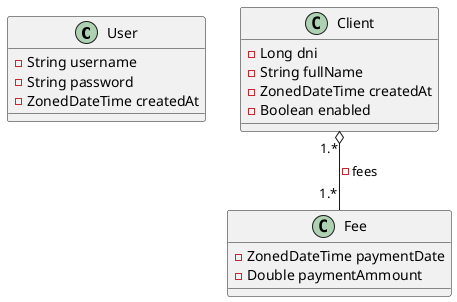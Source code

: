 @startuml
class User {
	- String username
	- String password
	- ZonedDateTime createdAt
}
class Client {
    - Long dni
    - String fullName
    - ZonedDateTime createdAt
    - Boolean enabled
}
Client "1.*" o-- "1.*" Fee : - fees 
class Fee {
	- ZonedDateTime paymentDate
	- Double paymentAmmount
}
@enduml
